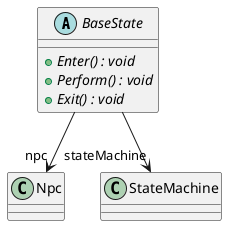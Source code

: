 @startuml
abstract class BaseState {
    + {abstract} Enter() : void
    + {abstract} Perform() : void
    + {abstract} Exit() : void
}
BaseState --> "npc" Npc
BaseState --> "stateMachine" StateMachine
@enduml
